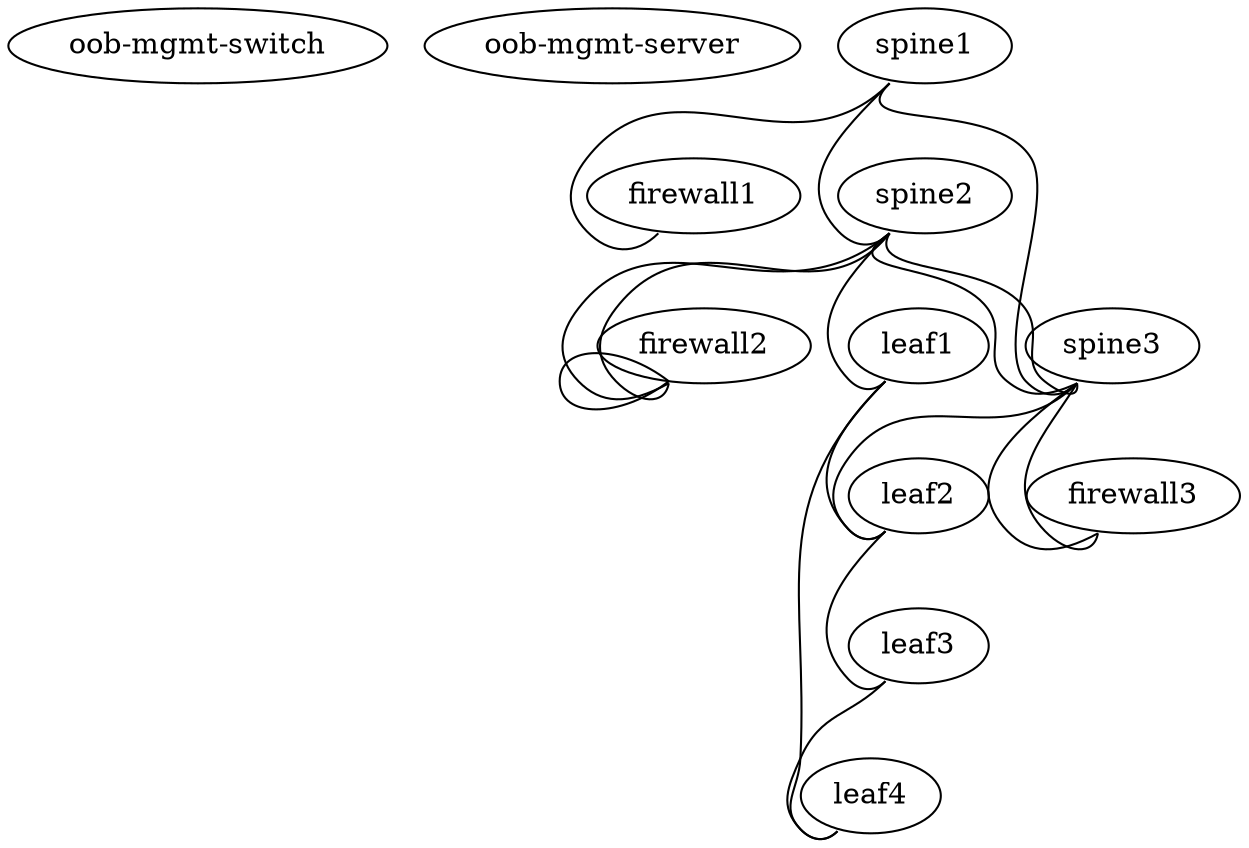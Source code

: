 graph demo {
 "oob-mgmt-switch" [function="oob-switch" config="./helper_scripts/oob_switch_config.sh" mgmt_ip="192.168.200.100"]
 "oob-mgmt-server" [function="oob-server" mgmt_ip="192.168.200.254/24"]

 "firewall1" [function="fake"]
 "firewall2" [function="fake"]
 "firewall3" [function="fake"]

 "spine1" [function="spine" config="./helper_scripts/extra_switch_config.sh" mgmt_ip="192.168.200.1"]
 "spine2" [function="spine" config="./helper_scripts/extra_switch_config.sh" mgmt_ip="192.168.200.2"]
 "spine3" [function="spine" config="./helper_scripts/extra_switch_config.sh" mgmt_ip="192.168.200.3"]
  
 "leaf1" [function="leaf" config="./helper_scripts/extra_switch_config.sh" mgmt_ip="192.168.200.10"]
 "leaf2" [function="leaf" config="./helper_scripts/extra_switch_config.sh" mgmt_ip="192.168.200.20"]
 "leaf3" [function="leaf" config="./helper_scripts/extra_switch_config.sh" mgmt_ip="192.168.200.30"]
 "leaf4" [function="leaf" config="./helper_scripts/extra_switch_config.sh" mgmt_ip="192.168.200.40"]

   "spine1":"swp47" -- "firewall1":"swp1"
   "spine1":"swp1" -- "spine2":"swp47"
   "spine1":"swp2" -- "spine3":"swp47"
   
   "spine2":"swp45" -- "firewall2":"swp0"
   "spine2":"swp46" -- "firewall2":"swp1"
   "spine3":"swp45" -- "firewall3":"swp0"
   "spine3":"swp46" -- "firewall3":"swp1"
   
   "firewall2":"swp2" -- "firewall2":"swp3"

   "spine2":"swp49" -- "spine3":"swp49"
   "spine2":"swp50" -- "spine3":"swp50"

   "spine2":"swp1" -- "leaf1":"swp52"
   "spine3":"swp1" -- "leaf2":"swp52"

   "leaf1":"swp50" -- "leaf2":"swp50"
   "leaf3":"swp50" -- "leaf4":"swp50"
   "leaf1":"swp49" -- "leaf4":"swp52"
   "leaf2":"swp49" -- "leaf3":"swp52"
}
